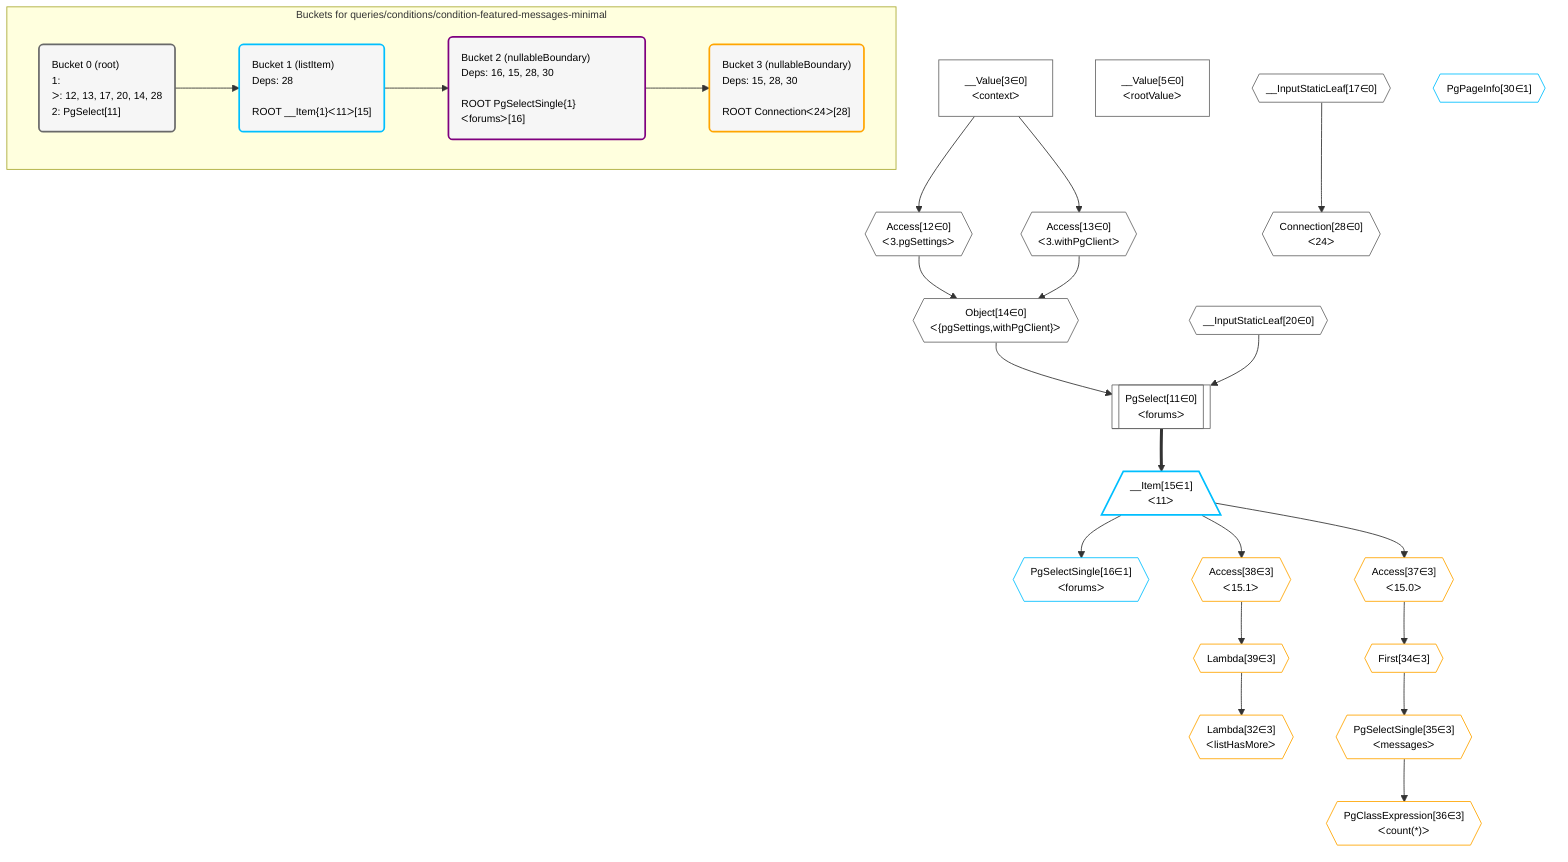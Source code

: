 %%{init: {'themeVariables': { 'fontSize': '12px'}}}%%
graph TD
    classDef path fill:#eee,stroke:#000,color:#000
    classDef plan fill:#fff,stroke-width:1px,color:#000
    classDef itemplan fill:#fff,stroke-width:2px,color:#000
    classDef unbatchedplan fill:#dff,stroke-width:1px,color:#000
    classDef sideeffectplan fill:#fcc,stroke-width:2px,color:#000
    classDef bucket fill:#f6f6f6,color:#000,stroke-width:2px,text-align:left


    %% define steps
    __Value3["__Value[3∈0]<br />ᐸcontextᐳ"]:::plan
    __Value5["__Value[5∈0]<br />ᐸrootValueᐳ"]:::plan
    Access12{{"Access[12∈0]<br />ᐸ3.pgSettingsᐳ"}}:::plan
    Access13{{"Access[13∈0]<br />ᐸ3.withPgClientᐳ"}}:::plan
    Object14{{"Object[14∈0]<br />ᐸ{pgSettings,withPgClient}ᐳ"}}:::plan
    __InputStaticLeaf20{{"__InputStaticLeaf[20∈0]"}}:::plan
    PgSelect11[["PgSelect[11∈0]<br />ᐸforumsᐳ"]]:::plan
    __Item15[/"__Item[15∈1]<br />ᐸ11ᐳ"\]:::itemplan
    PgSelectSingle16{{"PgSelectSingle[16∈1]<br />ᐸforumsᐳ"}}:::plan
    __InputStaticLeaf17{{"__InputStaticLeaf[17∈0]"}}:::plan
    Connection28{{"Connection[28∈0]<br />ᐸ24ᐳ"}}:::plan
    PgPageInfo30{{"PgPageInfo[30∈1]"}}:::plan
    Access38{{"Access[38∈3]<br />ᐸ15.1ᐳ"}}:::plan
    Lambda39{{"Lambda[39∈3]"}}:::plan
    Lambda32{{"Lambda[32∈3]<br />ᐸlistHasMoreᐳ"}}:::plan
    Access37{{"Access[37∈3]<br />ᐸ15.0ᐳ"}}:::plan
    First34{{"First[34∈3]"}}:::plan
    PgSelectSingle35{{"PgSelectSingle[35∈3]<br />ᐸmessagesᐳ"}}:::plan
    PgClassExpression36{{"PgClassExpression[36∈3]<br />ᐸcount(*)ᐳ"}}:::plan

    %% plan dependencies
    __Value3 --> Access12
    __Value3 --> Access13
    Access12 & Access13 --> Object14
    Object14 & __InputStaticLeaf20 --> PgSelect11
    PgSelect11 ==> __Item15
    __Item15 --> PgSelectSingle16
    __InputStaticLeaf17 --> Connection28
    __Item15 --> Access38
    Access38 --> Lambda39
    Lambda39 --> Lambda32
    __Item15 --> Access37
    Access37 --> First34
    First34 --> PgSelectSingle35
    PgSelectSingle35 --> PgClassExpression36

    subgraph "Buckets for queries/conditions/condition-featured-messages-minimal"
    Bucket0("Bucket 0 (root)<br />1: <br />ᐳ: 12, 13, 17, 20, 14, 28<br />2: PgSelect[11]"):::bucket
    classDef bucket0 stroke:#696969
    class Bucket0,__Value3,__Value5,PgSelect11,Access12,Access13,Object14,__InputStaticLeaf17,__InputStaticLeaf20,Connection28 bucket0
    Bucket1("Bucket 1 (listItem)<br />Deps: 28<br /><br />ROOT __Item{1}ᐸ11ᐳ[15]"):::bucket
    classDef bucket1 stroke:#00bfff
    class Bucket1,__Item15,PgSelectSingle16,PgPageInfo30 bucket1
    Bucket2("Bucket 2 (nullableBoundary)<br />Deps: 16, 15, 28, 30<br /><br />ROOT PgSelectSingle{1}ᐸforumsᐳ[16]"):::bucket
    classDef bucket2 stroke:#7f007f
    class Bucket2 bucket2
    Bucket3("Bucket 3 (nullableBoundary)<br />Deps: 15, 28, 30<br /><br />ROOT Connectionᐸ24ᐳ[28]"):::bucket
    classDef bucket3 stroke:#ffa500
    class Bucket3,Lambda32,First34,PgSelectSingle35,PgClassExpression36,Access37,Access38,Lambda39 bucket3
    Bucket0 --> Bucket1
    Bucket1 --> Bucket2
    Bucket2 --> Bucket3
    end
